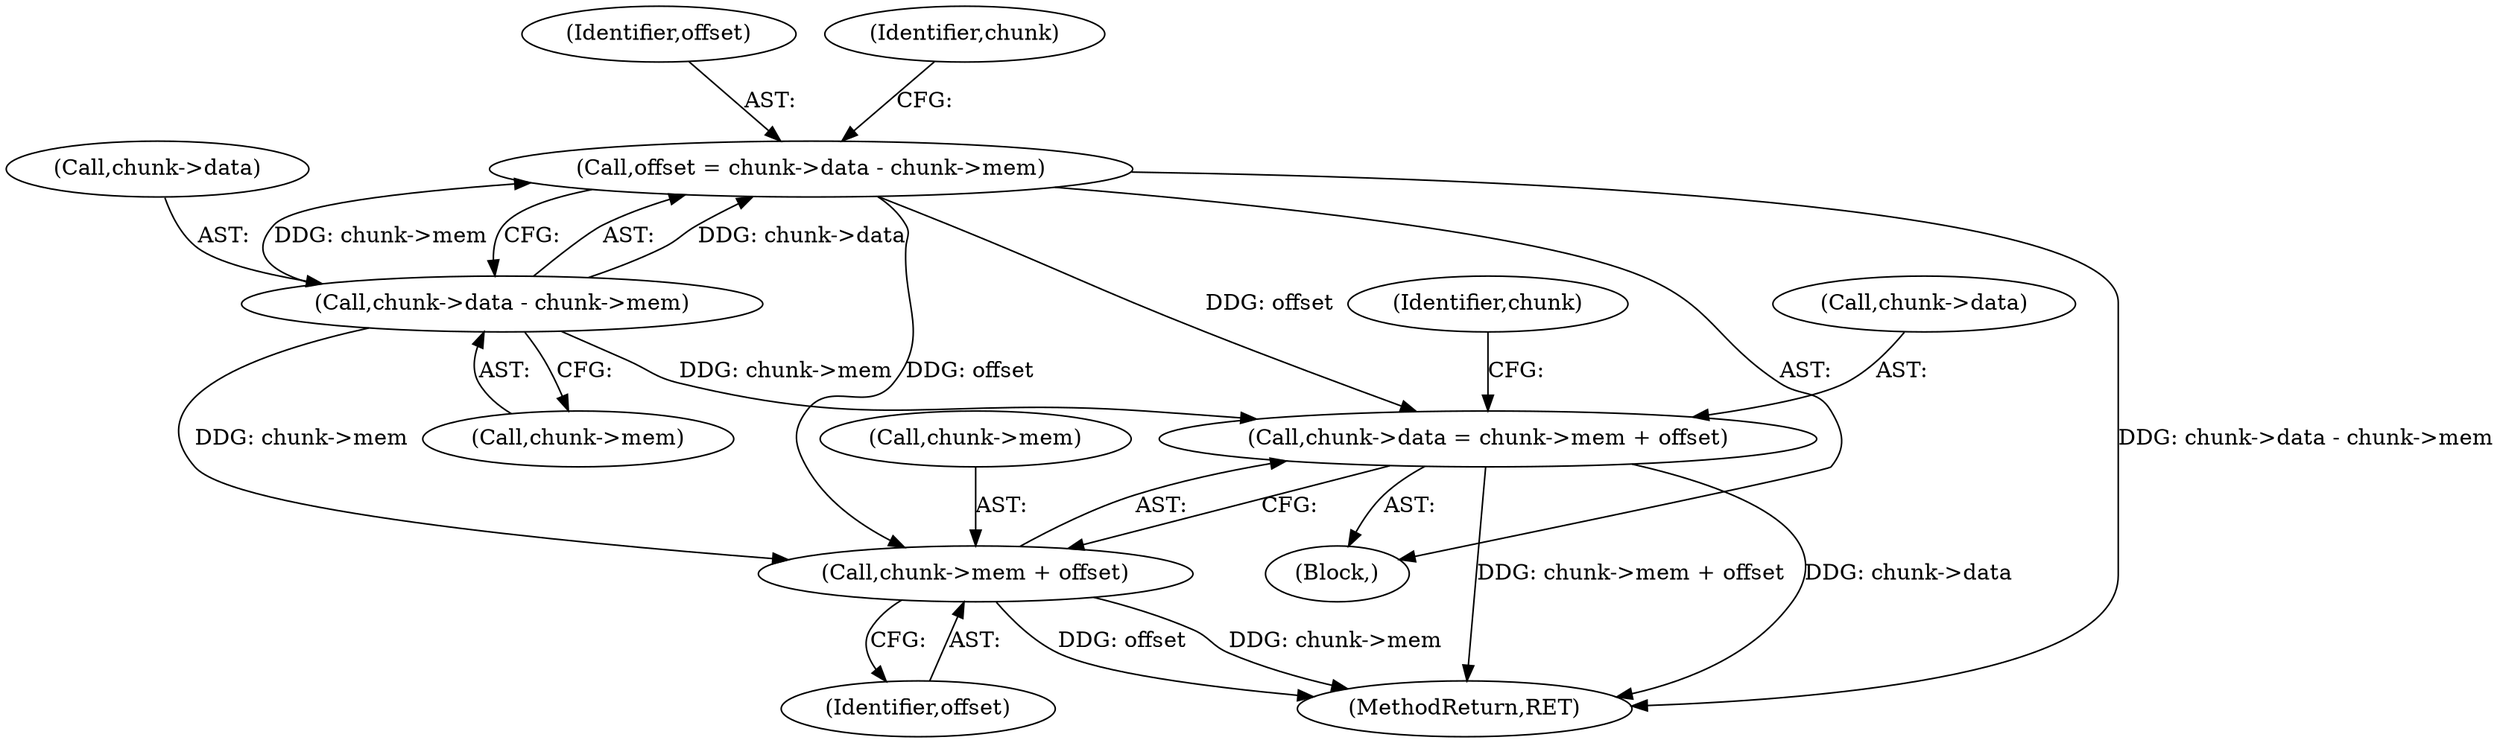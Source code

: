 digraph "0_tor_3cea86eb2fbb65949673eb4ba8ebb695c87a57ce@integer" {
"1000117" [label="(Call,offset = chunk->data - chunk->mem)"];
"1000119" [label="(Call,chunk->data - chunk->mem)"];
"1000137" [label="(Call,chunk->data = chunk->mem + offset)"];
"1000141" [label="(Call,chunk->mem + offset)"];
"1000168" [label="(MethodReturn,RET)"];
"1000142" [label="(Call,chunk->mem)"];
"1000103" [label="(Block,)"];
"1000117" [label="(Call,offset = chunk->data - chunk->mem)"];
"1000123" [label="(Call,chunk->mem)"];
"1000145" [label="(Identifier,offset)"];
"1000118" [label="(Identifier,offset)"];
"1000137" [label="(Call,chunk->data = chunk->mem + offset)"];
"1000127" [label="(Identifier,chunk)"];
"1000119" [label="(Call,chunk->data - chunk->mem)"];
"1000141" [label="(Call,chunk->mem + offset)"];
"1000138" [label="(Call,chunk->data)"];
"1000149" [label="(Identifier,chunk)"];
"1000120" [label="(Call,chunk->data)"];
"1000117" -> "1000103"  [label="AST: "];
"1000117" -> "1000119"  [label="CFG: "];
"1000118" -> "1000117"  [label="AST: "];
"1000119" -> "1000117"  [label="AST: "];
"1000127" -> "1000117"  [label="CFG: "];
"1000117" -> "1000168"  [label="DDG: chunk->data - chunk->mem"];
"1000119" -> "1000117"  [label="DDG: chunk->data"];
"1000119" -> "1000117"  [label="DDG: chunk->mem"];
"1000117" -> "1000137"  [label="DDG: offset"];
"1000117" -> "1000141"  [label="DDG: offset"];
"1000119" -> "1000123"  [label="CFG: "];
"1000120" -> "1000119"  [label="AST: "];
"1000123" -> "1000119"  [label="AST: "];
"1000119" -> "1000137"  [label="DDG: chunk->mem"];
"1000119" -> "1000141"  [label="DDG: chunk->mem"];
"1000137" -> "1000103"  [label="AST: "];
"1000137" -> "1000141"  [label="CFG: "];
"1000138" -> "1000137"  [label="AST: "];
"1000141" -> "1000137"  [label="AST: "];
"1000149" -> "1000137"  [label="CFG: "];
"1000137" -> "1000168"  [label="DDG: chunk->mem + offset"];
"1000137" -> "1000168"  [label="DDG: chunk->data"];
"1000141" -> "1000145"  [label="CFG: "];
"1000142" -> "1000141"  [label="AST: "];
"1000145" -> "1000141"  [label="AST: "];
"1000141" -> "1000168"  [label="DDG: chunk->mem"];
"1000141" -> "1000168"  [label="DDG: offset"];
}
